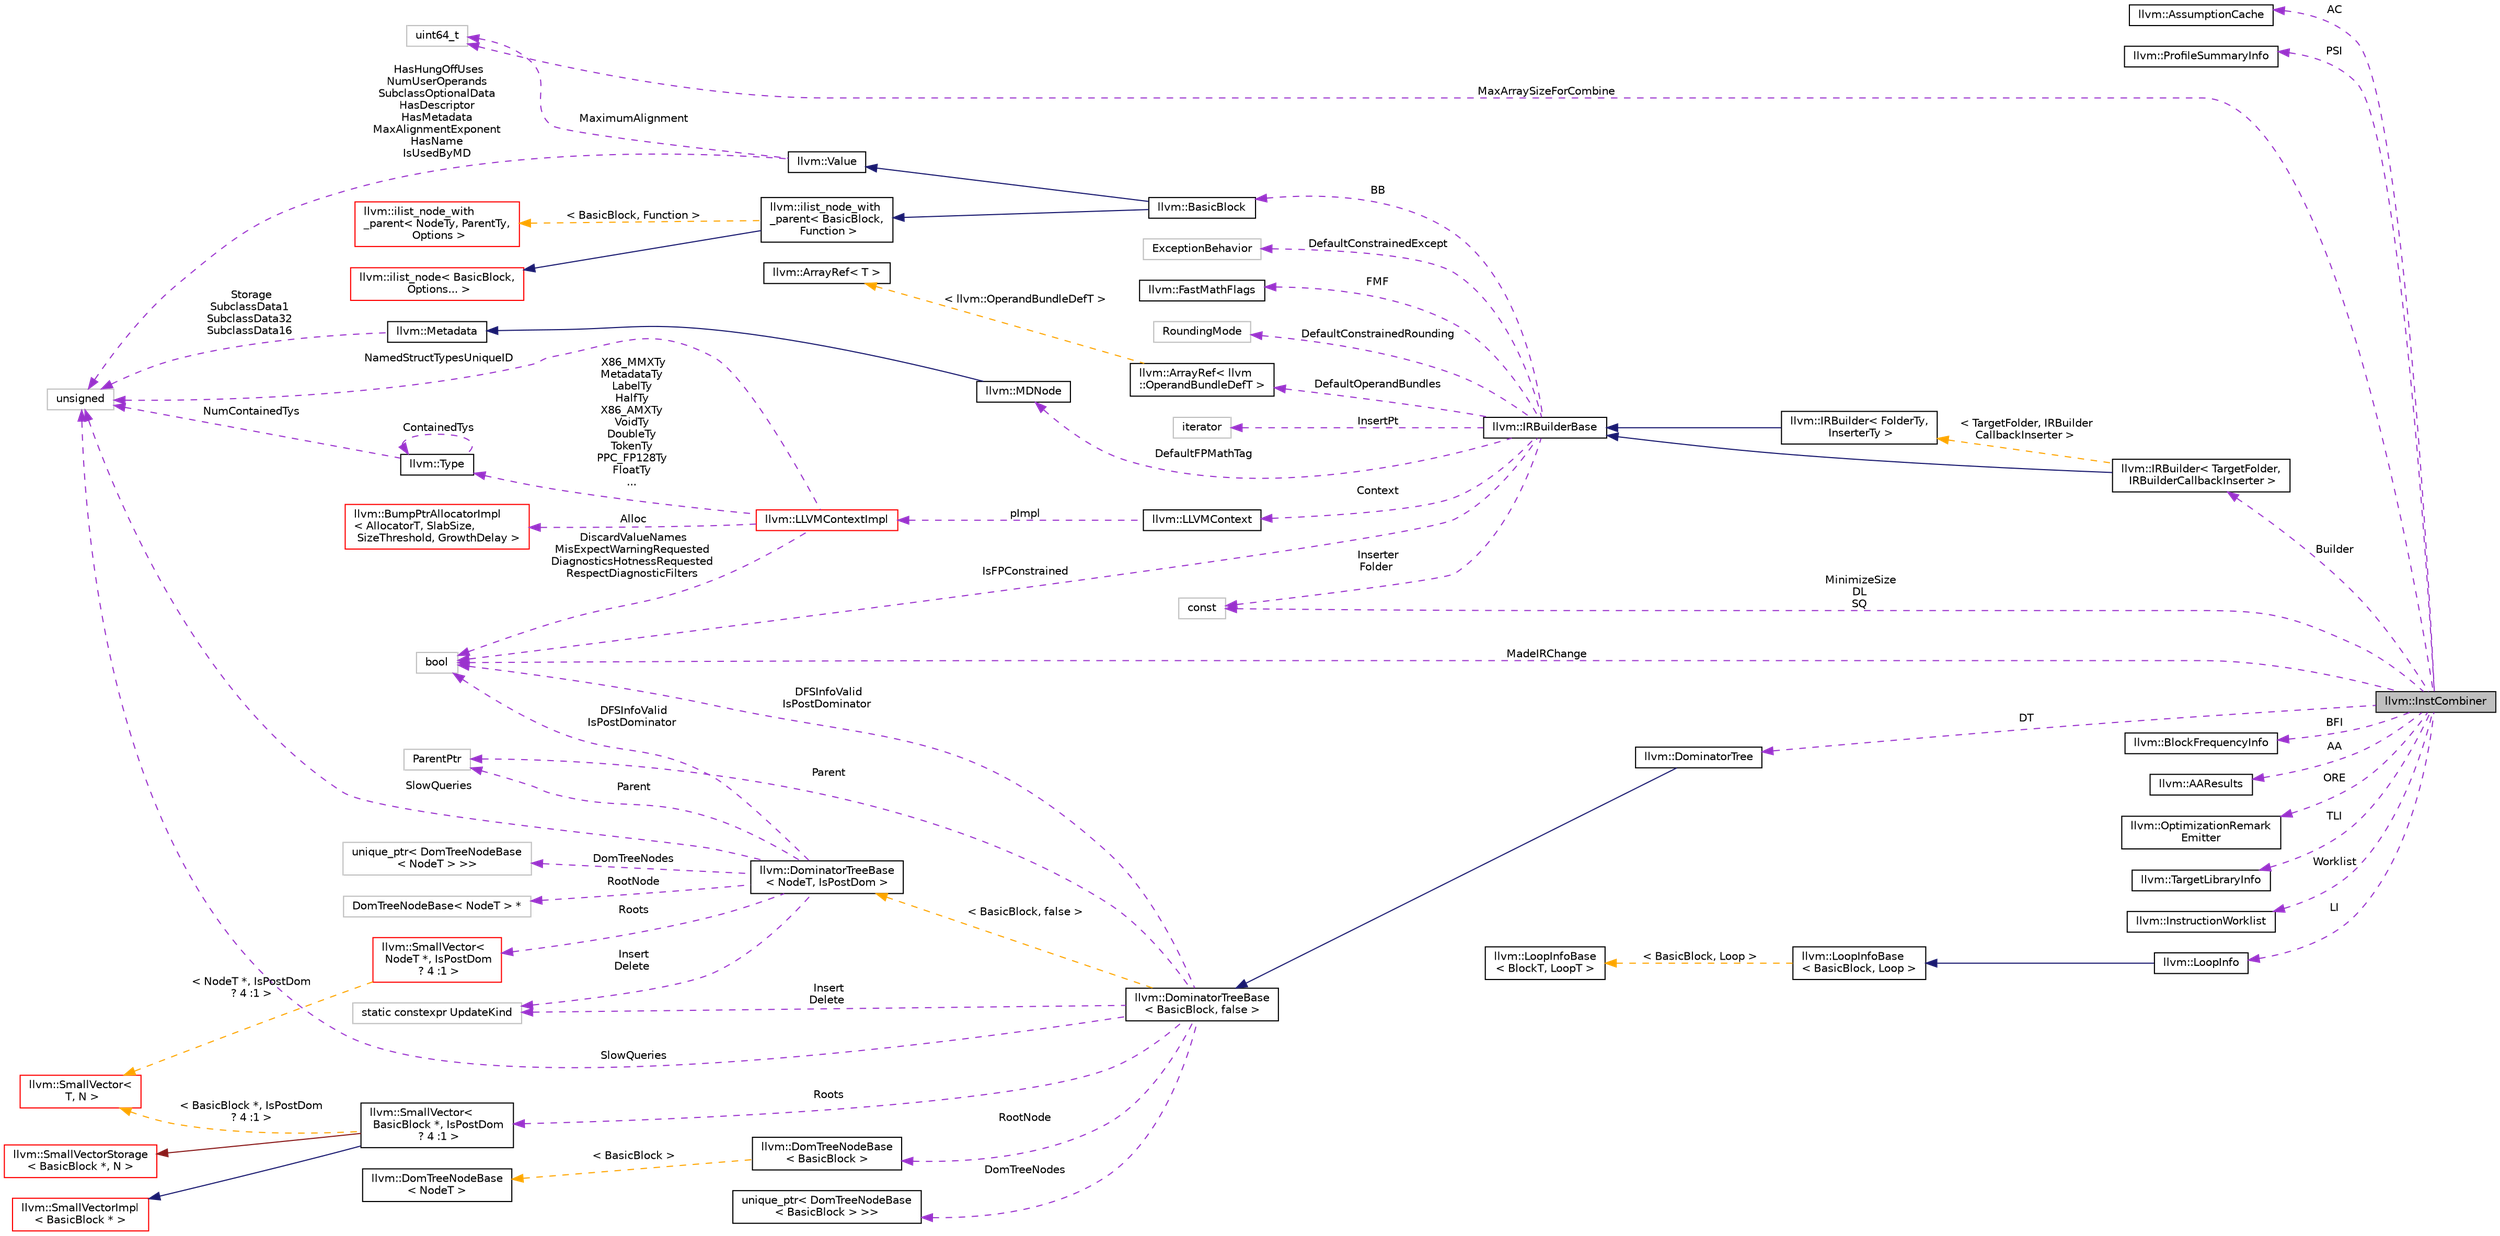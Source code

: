 digraph "llvm::InstCombiner"
{
 // LATEX_PDF_SIZE
  bgcolor="transparent";
  edge [fontname="Helvetica",fontsize="10",labelfontname="Helvetica",labelfontsize="10"];
  node [fontname="Helvetica",fontsize="10",shape=record];
  rankdir="LR";
  Node1 [label="llvm::InstCombiner",height=0.2,width=0.4,color="black", fillcolor="grey75", style="filled", fontcolor="black",tooltip="The core instruction combiner logic."];
  Node2 -> Node1 [dir="back",color="darkorchid3",fontsize="10",style="dashed",label=" AC" ,fontname="Helvetica"];
  Node2 [label="llvm::AssumptionCache",height=0.2,width=0.4,color="black",URL="$classllvm_1_1AssumptionCache.html",tooltip="A cache of @llvm.assume calls within a function."];
  Node3 -> Node1 [dir="back",color="darkorchid3",fontsize="10",style="dashed",label=" PSI" ,fontname="Helvetica"];
  Node3 [label="llvm::ProfileSummaryInfo",height=0.2,width=0.4,color="black",URL="$classllvm_1_1ProfileSummaryInfo.html",tooltip="Analysis providing profile information."];
  Node4 -> Node1 [dir="back",color="darkorchid3",fontsize="10",style="dashed",label=" Builder" ,fontname="Helvetica"];
  Node4 [label="llvm::IRBuilder\< TargetFolder,\l IRBuilderCallbackInserter \>",height=0.2,width=0.4,color="black",URL="$classllvm_1_1IRBuilder.html",tooltip=" "];
  Node5 -> Node4 [dir="back",color="midnightblue",fontsize="10",style="solid",fontname="Helvetica"];
  Node5 [label="llvm::IRBuilderBase",height=0.2,width=0.4,color="black",URL="$classllvm_1_1IRBuilderBase.html",tooltip="Common base class shared among various IRBuilders."];
  Node6 -> Node5 [dir="back",color="darkorchid3",fontsize="10",style="dashed",label=" DefaultConstrainedRounding" ,fontname="Helvetica"];
  Node6 [label="RoundingMode",height=0.2,width=0.4,color="grey75",tooltip=" "];
  Node7 -> Node5 [dir="back",color="darkorchid3",fontsize="10",style="dashed",label=" DefaultOperandBundles" ,fontname="Helvetica"];
  Node7 [label="llvm::ArrayRef\< llvm\l::OperandBundleDefT \>",height=0.2,width=0.4,color="black",URL="$classllvm_1_1ArrayRef.html",tooltip=" "];
  Node8 -> Node7 [dir="back",color="orange",fontsize="10",style="dashed",label=" \< llvm::OperandBundleDefT \>" ,fontname="Helvetica"];
  Node8 [label="llvm::ArrayRef\< T \>",height=0.2,width=0.4,color="black",URL="$classllvm_1_1ArrayRef.html",tooltip="ArrayRef - Represent a constant reference to an array (0 or more elements consecutively in memory),..."];
  Node9 -> Node5 [dir="back",color="darkorchid3",fontsize="10",style="dashed",label=" InsertPt" ,fontname="Helvetica"];
  Node9 [label="iterator",height=0.2,width=0.4,color="grey75",tooltip=" "];
  Node10 -> Node5 [dir="back",color="darkorchid3",fontsize="10",style="dashed",label=" BB" ,fontname="Helvetica"];
  Node10 [label="llvm::BasicBlock",height=0.2,width=0.4,color="black",URL="$classllvm_1_1BasicBlock.html",tooltip="LLVM Basic Block Representation."];
  Node11 -> Node10 [dir="back",color="midnightblue",fontsize="10",style="solid",fontname="Helvetica"];
  Node11 [label="llvm::Value",height=0.2,width=0.4,color="black",URL="$classllvm_1_1Value.html",tooltip="LLVM Value Representation."];
  Node12 -> Node11 [dir="back",color="darkorchid3",fontsize="10",style="dashed",label=" MaximumAlignment" ,fontname="Helvetica"];
  Node12 [label="uint64_t",height=0.2,width=0.4,color="grey75",tooltip=" "];
  Node13 -> Node11 [dir="back",color="darkorchid3",fontsize="10",style="dashed",label=" HasHungOffUses\nNumUserOperands\nSubclassOptionalData\nHasDescriptor\nHasMetadata\nMaxAlignmentExponent\nHasName\nIsUsedByMD" ,fontname="Helvetica"];
  Node13 [label="unsigned",height=0.2,width=0.4,color="grey75",tooltip=" "];
  Node14 -> Node10 [dir="back",color="midnightblue",fontsize="10",style="solid",fontname="Helvetica"];
  Node14 [label="llvm::ilist_node_with\l_parent\< BasicBlock,\l Function \>",height=0.2,width=0.4,color="black",URL="$classllvm_1_1ilist__node__with__parent.html",tooltip=" "];
  Node15 -> Node14 [dir="back",color="midnightblue",fontsize="10",style="solid",fontname="Helvetica"];
  Node15 [label="llvm::ilist_node\< BasicBlock,\l Options... \>",height=0.2,width=0.4,color="red",URL="$classllvm_1_1ilist__node.html",tooltip=" "];
  Node23 -> Node14 [dir="back",color="orange",fontsize="10",style="dashed",label=" \< BasicBlock, Function \>" ,fontname="Helvetica"];
  Node23 [label="llvm::ilist_node_with\l_parent\< NodeTy, ParentTy,\l Options \>",height=0.2,width=0.4,color="red",URL="$classllvm_1_1ilist__node__with__parent.html",tooltip="An ilist node that can access its parent list."];
  Node27 -> Node5 [dir="back",color="darkorchid3",fontsize="10",style="dashed",label=" IsFPConstrained" ,fontname="Helvetica"];
  Node27 [label="bool",height=0.2,width=0.4,color="grey75",tooltip=" "];
  Node28 -> Node5 [dir="back",color="darkorchid3",fontsize="10",style="dashed",label=" Context" ,fontname="Helvetica"];
  Node28 [label="llvm::LLVMContext",height=0.2,width=0.4,color="black",URL="$classllvm_1_1LLVMContext.html",tooltip="This is an important class for using LLVM in a threaded context."];
  Node29 -> Node28 [dir="back",color="darkorchid3",fontsize="10",style="dashed",label=" pImpl" ,fontname="Helvetica"];
  Node29 [label="llvm::LLVMContextImpl",height=0.2,width=0.4,color="red",URL="$classllvm_1_1LLVMContextImpl.html",tooltip=" "];
  Node30 -> Node29 [dir="back",color="darkorchid3",fontsize="10",style="dashed",label=" Alloc" ,fontname="Helvetica"];
  Node30 [label="llvm::BumpPtrAllocatorImpl\l\< AllocatorT, SlabSize,\l SizeThreshold, GrowthDelay \>",height=0.2,width=0.4,color="red",URL="$classllvm_1_1BumpPtrAllocatorImpl.html",tooltip="Allocate memory in an ever growing pool, as if by bump-pointer."];
  Node38 -> Node29 [dir="back",color="darkorchid3",fontsize="10",style="dashed",label=" X86_MMXTy\nMetadataTy\nLabelTy\nHalfTy\nX86_AMXTy\nVoidTy\nDoubleTy\nTokenTy\nPPC_FP128Ty\nFloatTy\n..." ,fontname="Helvetica"];
  Node38 [label="llvm::Type",height=0.2,width=0.4,color="black",URL="$classllvm_1_1Type.html",tooltip="The instances of the Type class are immutable: once they are created, they are never changed."];
  Node38 -> Node38 [dir="back",color="darkorchid3",fontsize="10",style="dashed",label=" ContainedTys" ,fontname="Helvetica"];
  Node13 -> Node38 [dir="back",color="darkorchid3",fontsize="10",style="dashed",label=" NumContainedTys" ,fontname="Helvetica"];
  Node27 -> Node29 [dir="back",color="darkorchid3",fontsize="10",style="dashed",label=" DiscardValueNames\nMisExpectWarningRequested\nDiagnosticsHotnessRequested\nRespectDiagnosticFilters" ,fontname="Helvetica"];
  Node13 -> Node29 [dir="back",color="darkorchid3",fontsize="10",style="dashed",label=" NamedStructTypesUniqueID" ,fontname="Helvetica"];
  Node155 -> Node5 [dir="back",color="darkorchid3",fontsize="10",style="dashed",label=" DefaultConstrainedExcept" ,fontname="Helvetica"];
  Node155 [label="ExceptionBehavior",height=0.2,width=0.4,color="grey75",tooltip=" "];
  Node156 -> Node5 [dir="back",color="darkorchid3",fontsize="10",style="dashed",label=" FMF" ,fontname="Helvetica"];
  Node156 [label="llvm::FastMathFlags",height=0.2,width=0.4,color="black",URL="$classllvm_1_1FastMathFlags.html",tooltip="Convenience struct for specifying and reasoning about fast-math flags."];
  Node157 -> Node5 [dir="back",color="darkorchid3",fontsize="10",style="dashed",label=" DefaultFPMathTag" ,fontname="Helvetica"];
  Node157 [label="llvm::MDNode",height=0.2,width=0.4,color="black",URL="$classllvm_1_1MDNode.html",tooltip="Metadata node."];
  Node158 -> Node157 [dir="back",color="midnightblue",fontsize="10",style="solid",fontname="Helvetica"];
  Node158 [label="llvm::Metadata",height=0.2,width=0.4,color="black",URL="$classllvm_1_1Metadata.html",tooltip="Root of the metadata hierarchy."];
  Node13 -> Node158 [dir="back",color="darkorchid3",fontsize="10",style="dashed",label=" Storage\nSubclassData1\nSubclassData32\nSubclassData16" ,fontname="Helvetica"];
  Node50 -> Node5 [dir="back",color="darkorchid3",fontsize="10",style="dashed",label=" Inserter\nFolder" ,fontname="Helvetica"];
  Node50 [label="const",height=0.2,width=0.4,color="grey75",tooltip=" "];
  Node159 -> Node4 [dir="back",color="orange",fontsize="10",style="dashed",label=" \< TargetFolder, IRBuilder\lCallbackInserter \>" ,fontname="Helvetica"];
  Node159 [label="llvm::IRBuilder\< FolderTy,\l InserterTy \>",height=0.2,width=0.4,color="black",URL="$classllvm_1_1IRBuilder.html",tooltip="This provides a uniform API for creating instructions and inserting them into a basic block: either a..."];
  Node5 -> Node159 [dir="back",color="midnightblue",fontsize="10",style="solid",fontname="Helvetica"];
  Node12 -> Node1 [dir="back",color="darkorchid3",fontsize="10",style="dashed",label=" MaxArraySizeForCombine" ,fontname="Helvetica"];
  Node160 -> Node1 [dir="back",color="darkorchid3",fontsize="10",style="dashed",label=" BFI" ,fontname="Helvetica"];
  Node160 [label="llvm::BlockFrequencyInfo",height=0.2,width=0.4,color="black",URL="$classllvm_1_1BlockFrequencyInfo.html",tooltip="BlockFrequencyInfo pass uses BlockFrequencyInfoImpl implementation to estimate IR basic block frequen..."];
  Node161 -> Node1 [dir="back",color="darkorchid3",fontsize="10",style="dashed",label=" AA" ,fontname="Helvetica"];
  Node161 [label="llvm::AAResults",height=0.2,width=0.4,color="black",URL="$classllvm_1_1AAResults.html",tooltip=" "];
  Node162 -> Node1 [dir="back",color="darkorchid3",fontsize="10",style="dashed",label=" ORE" ,fontname="Helvetica"];
  Node162 [label="llvm::OptimizationRemark\lEmitter",height=0.2,width=0.4,color="black",URL="$classllvm_1_1OptimizationRemarkEmitter.html",tooltip="The optimization diagnostic interface."];
  Node163 -> Node1 [dir="back",color="darkorchid3",fontsize="10",style="dashed",label=" TLI" ,fontname="Helvetica"];
  Node163 [label="llvm::TargetLibraryInfo",height=0.2,width=0.4,color="black",URL="$classllvm_1_1TargetLibraryInfo.html",tooltip="Provides information about what library functions are available for the current target."];
  Node27 -> Node1 [dir="back",color="darkorchid3",fontsize="10",style="dashed",label=" MadeIRChange" ,fontname="Helvetica"];
  Node164 -> Node1 [dir="back",color="darkorchid3",fontsize="10",style="dashed",label=" DT" ,fontname="Helvetica"];
  Node164 [label="llvm::DominatorTree",height=0.2,width=0.4,color="black",URL="$classllvm_1_1DominatorTree.html",tooltip="Concrete subclass of DominatorTreeBase that is used to compute a normal dominator tree."];
  Node165 -> Node164 [dir="back",color="midnightblue",fontsize="10",style="solid",fontname="Helvetica"];
  Node165 [label="llvm::DominatorTreeBase\l\< BasicBlock, false \>",height=0.2,width=0.4,color="black",URL="$classllvm_1_1DominatorTreeBase.html",tooltip=" "];
  Node166 -> Node165 [dir="back",color="darkorchid3",fontsize="10",style="dashed",label=" Parent" ,fontname="Helvetica"];
  Node166 [label="ParentPtr",height=0.2,width=0.4,color="grey75",tooltip=" "];
  Node167 -> Node165 [dir="back",color="darkorchid3",fontsize="10",style="dashed",label=" Roots" ,fontname="Helvetica"];
  Node167 [label="llvm::SmallVector\<\l BasicBlock *, IsPostDom\l ? 4 :1 \>",height=0.2,width=0.4,color="black",URL="$classllvm_1_1SmallVector.html",tooltip=" "];
  Node168 -> Node167 [dir="back",color="midnightblue",fontsize="10",style="solid",fontname="Helvetica"];
  Node168 [label="llvm::SmallVectorImpl\l\< BasicBlock * \>",height=0.2,width=0.4,color="red",URL="$classllvm_1_1SmallVectorImpl.html",tooltip=" "];
  Node170 -> Node167 [dir="back",color="firebrick4",fontsize="10",style="solid",fontname="Helvetica"];
  Node170 [label="llvm::SmallVectorStorage\l\< BasicBlock *, N \>",height=0.2,width=0.4,color="red",URL="$structllvm_1_1SmallVectorStorage.html",tooltip=" "];
  Node173 -> Node167 [dir="back",color="orange",fontsize="10",style="dashed",label=" \< BasicBlock *, IsPostDom\l ? 4 :1 \>" ,fontname="Helvetica"];
  Node173 [label="llvm::SmallVector\<\l T, N \>",height=0.2,width=0.4,color="red",URL="$classllvm_1_1SmallVector.html",tooltip="This is a 'vector' (really, a variable-sized array), optimized for the case when the array is small."];
  Node27 -> Node165 [dir="back",color="darkorchid3",fontsize="10",style="dashed",label=" DFSInfoValid\nIsPostDominator" ,fontname="Helvetica"];
  Node175 -> Node165 [dir="back",color="darkorchid3",fontsize="10",style="dashed",label=" RootNode" ,fontname="Helvetica"];
  Node175 [label="llvm::DomTreeNodeBase\l\< BasicBlock \>",height=0.2,width=0.4,color="black",URL="$classllvm_1_1DomTreeNodeBase.html",tooltip=" "];
  Node176 -> Node175 [dir="back",color="orange",fontsize="10",style="dashed",label=" \< BasicBlock \>" ,fontname="Helvetica"];
  Node176 [label="llvm::DomTreeNodeBase\l\< NodeT \>",height=0.2,width=0.4,color="black",URL="$classllvm_1_1DomTreeNodeBase.html",tooltip="Base class for the actual dominator tree node."];
  Node13 -> Node165 [dir="back",color="darkorchid3",fontsize="10",style="dashed",label=" SlowQueries" ,fontname="Helvetica"];
  Node177 -> Node165 [dir="back",color="darkorchid3",fontsize="10",style="dashed",label=" Insert\nDelete" ,fontname="Helvetica"];
  Node177 [label="static constexpr UpdateKind",height=0.2,width=0.4,color="grey75",tooltip=" "];
  Node178 -> Node165 [dir="back",color="darkorchid3",fontsize="10",style="dashed",label=" DomTreeNodes" ,fontname="Helvetica"];
  Node178 [label="unique_ptr\< DomTreeNodeBase\l\< BasicBlock \> \>\>",height=0.2,width=0.4,color="black",URL="$classDenseMap_3_01BasicBlock_01_5_00_01std_1_1unique__ptr_3_01DomTreeNodeBase_3_01BasicBlock_01_4_01_4_4.html",tooltip=" "];
  Node179 -> Node165 [dir="back",color="orange",fontsize="10",style="dashed",label=" \< BasicBlock, false \>" ,fontname="Helvetica"];
  Node179 [label="llvm::DominatorTreeBase\l\< NodeT, IsPostDom \>",height=0.2,width=0.4,color="black",URL="$classllvm_1_1DominatorTreeBase.html",tooltip="Core dominator tree base class."];
  Node180 -> Node179 [dir="back",color="darkorchid3",fontsize="10",style="dashed",label=" RootNode" ,fontname="Helvetica"];
  Node180 [label="DomTreeNodeBase\< NodeT \> *",height=0.2,width=0.4,color="grey75",tooltip=" "];
  Node181 -> Node179 [dir="back",color="darkorchid3",fontsize="10",style="dashed",label=" DomTreeNodes" ,fontname="Helvetica"];
  Node181 [label="unique_ptr\< DomTreeNodeBase\l\< NodeT \> \>\>",height=0.2,width=0.4,color="grey75",tooltip=" "];
  Node166 -> Node179 [dir="back",color="darkorchid3",fontsize="10",style="dashed",label=" Parent" ,fontname="Helvetica"];
  Node182 -> Node179 [dir="back",color="darkorchid3",fontsize="10",style="dashed",label=" Roots" ,fontname="Helvetica"];
  Node182 [label="llvm::SmallVector\<\l NodeT *, IsPostDom\l ? 4 :1 \>",height=0.2,width=0.4,color="red",URL="$classllvm_1_1SmallVector.html",tooltip=" "];
  Node173 -> Node182 [dir="back",color="orange",fontsize="10",style="dashed",label=" \< NodeT *, IsPostDom\l ? 4 :1 \>" ,fontname="Helvetica"];
  Node27 -> Node179 [dir="back",color="darkorchid3",fontsize="10",style="dashed",label=" DFSInfoValid\nIsPostDominator" ,fontname="Helvetica"];
  Node13 -> Node179 [dir="back",color="darkorchid3",fontsize="10",style="dashed",label=" SlowQueries" ,fontname="Helvetica"];
  Node177 -> Node179 [dir="back",color="darkorchid3",fontsize="10",style="dashed",label=" Insert\nDelete" ,fontname="Helvetica"];
  Node185 -> Node1 [dir="back",color="darkorchid3",fontsize="10",style="dashed",label=" Worklist" ,fontname="Helvetica"];
  Node185 [label="llvm::InstructionWorklist",height=0.2,width=0.4,color="black",URL="$classllvm_1_1InstructionWorklist.html",tooltip="InstructionWorklist - This is the worklist management logic for InstCombine and other simplification ..."];
  Node186 -> Node1 [dir="back",color="darkorchid3",fontsize="10",style="dashed",label=" LI" ,fontname="Helvetica"];
  Node186 [label="llvm::LoopInfo",height=0.2,width=0.4,color="black",URL="$classllvm_1_1LoopInfo.html",tooltip=" "];
  Node187 -> Node186 [dir="back",color="midnightblue",fontsize="10",style="solid",fontname="Helvetica"];
  Node187 [label="llvm::LoopInfoBase\l\< BasicBlock, Loop \>",height=0.2,width=0.4,color="black",URL="$classllvm_1_1LoopInfoBase.html",tooltip=" "];
  Node188 -> Node187 [dir="back",color="orange",fontsize="10",style="dashed",label=" \< BasicBlock, Loop \>" ,fontname="Helvetica"];
  Node188 [label="llvm::LoopInfoBase\l\< BlockT, LoopT \>",height=0.2,width=0.4,color="black",URL="$classllvm_1_1LoopInfoBase.html",tooltip="This class builds and contains all of the top-level loop structures in the specified function."];
  Node50 -> Node1 [dir="back",color="darkorchid3",fontsize="10",style="dashed",label=" MinimizeSize\nDL\nSQ" ,fontname="Helvetica"];
}
